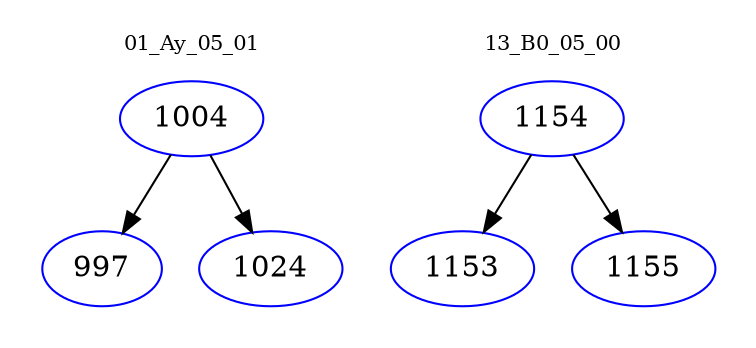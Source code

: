 digraph{
subgraph cluster_0 {
color = white
label = "01_Ay_05_01";
fontsize=10;
T0_1004 [label="1004", color="blue"]
T0_1004 -> T0_997 [color="black"]
T0_997 [label="997", color="blue"]
T0_1004 -> T0_1024 [color="black"]
T0_1024 [label="1024", color="blue"]
}
subgraph cluster_1 {
color = white
label = "13_B0_05_00";
fontsize=10;
T1_1154 [label="1154", color="blue"]
T1_1154 -> T1_1153 [color="black"]
T1_1153 [label="1153", color="blue"]
T1_1154 -> T1_1155 [color="black"]
T1_1155 [label="1155", color="blue"]
}
}
